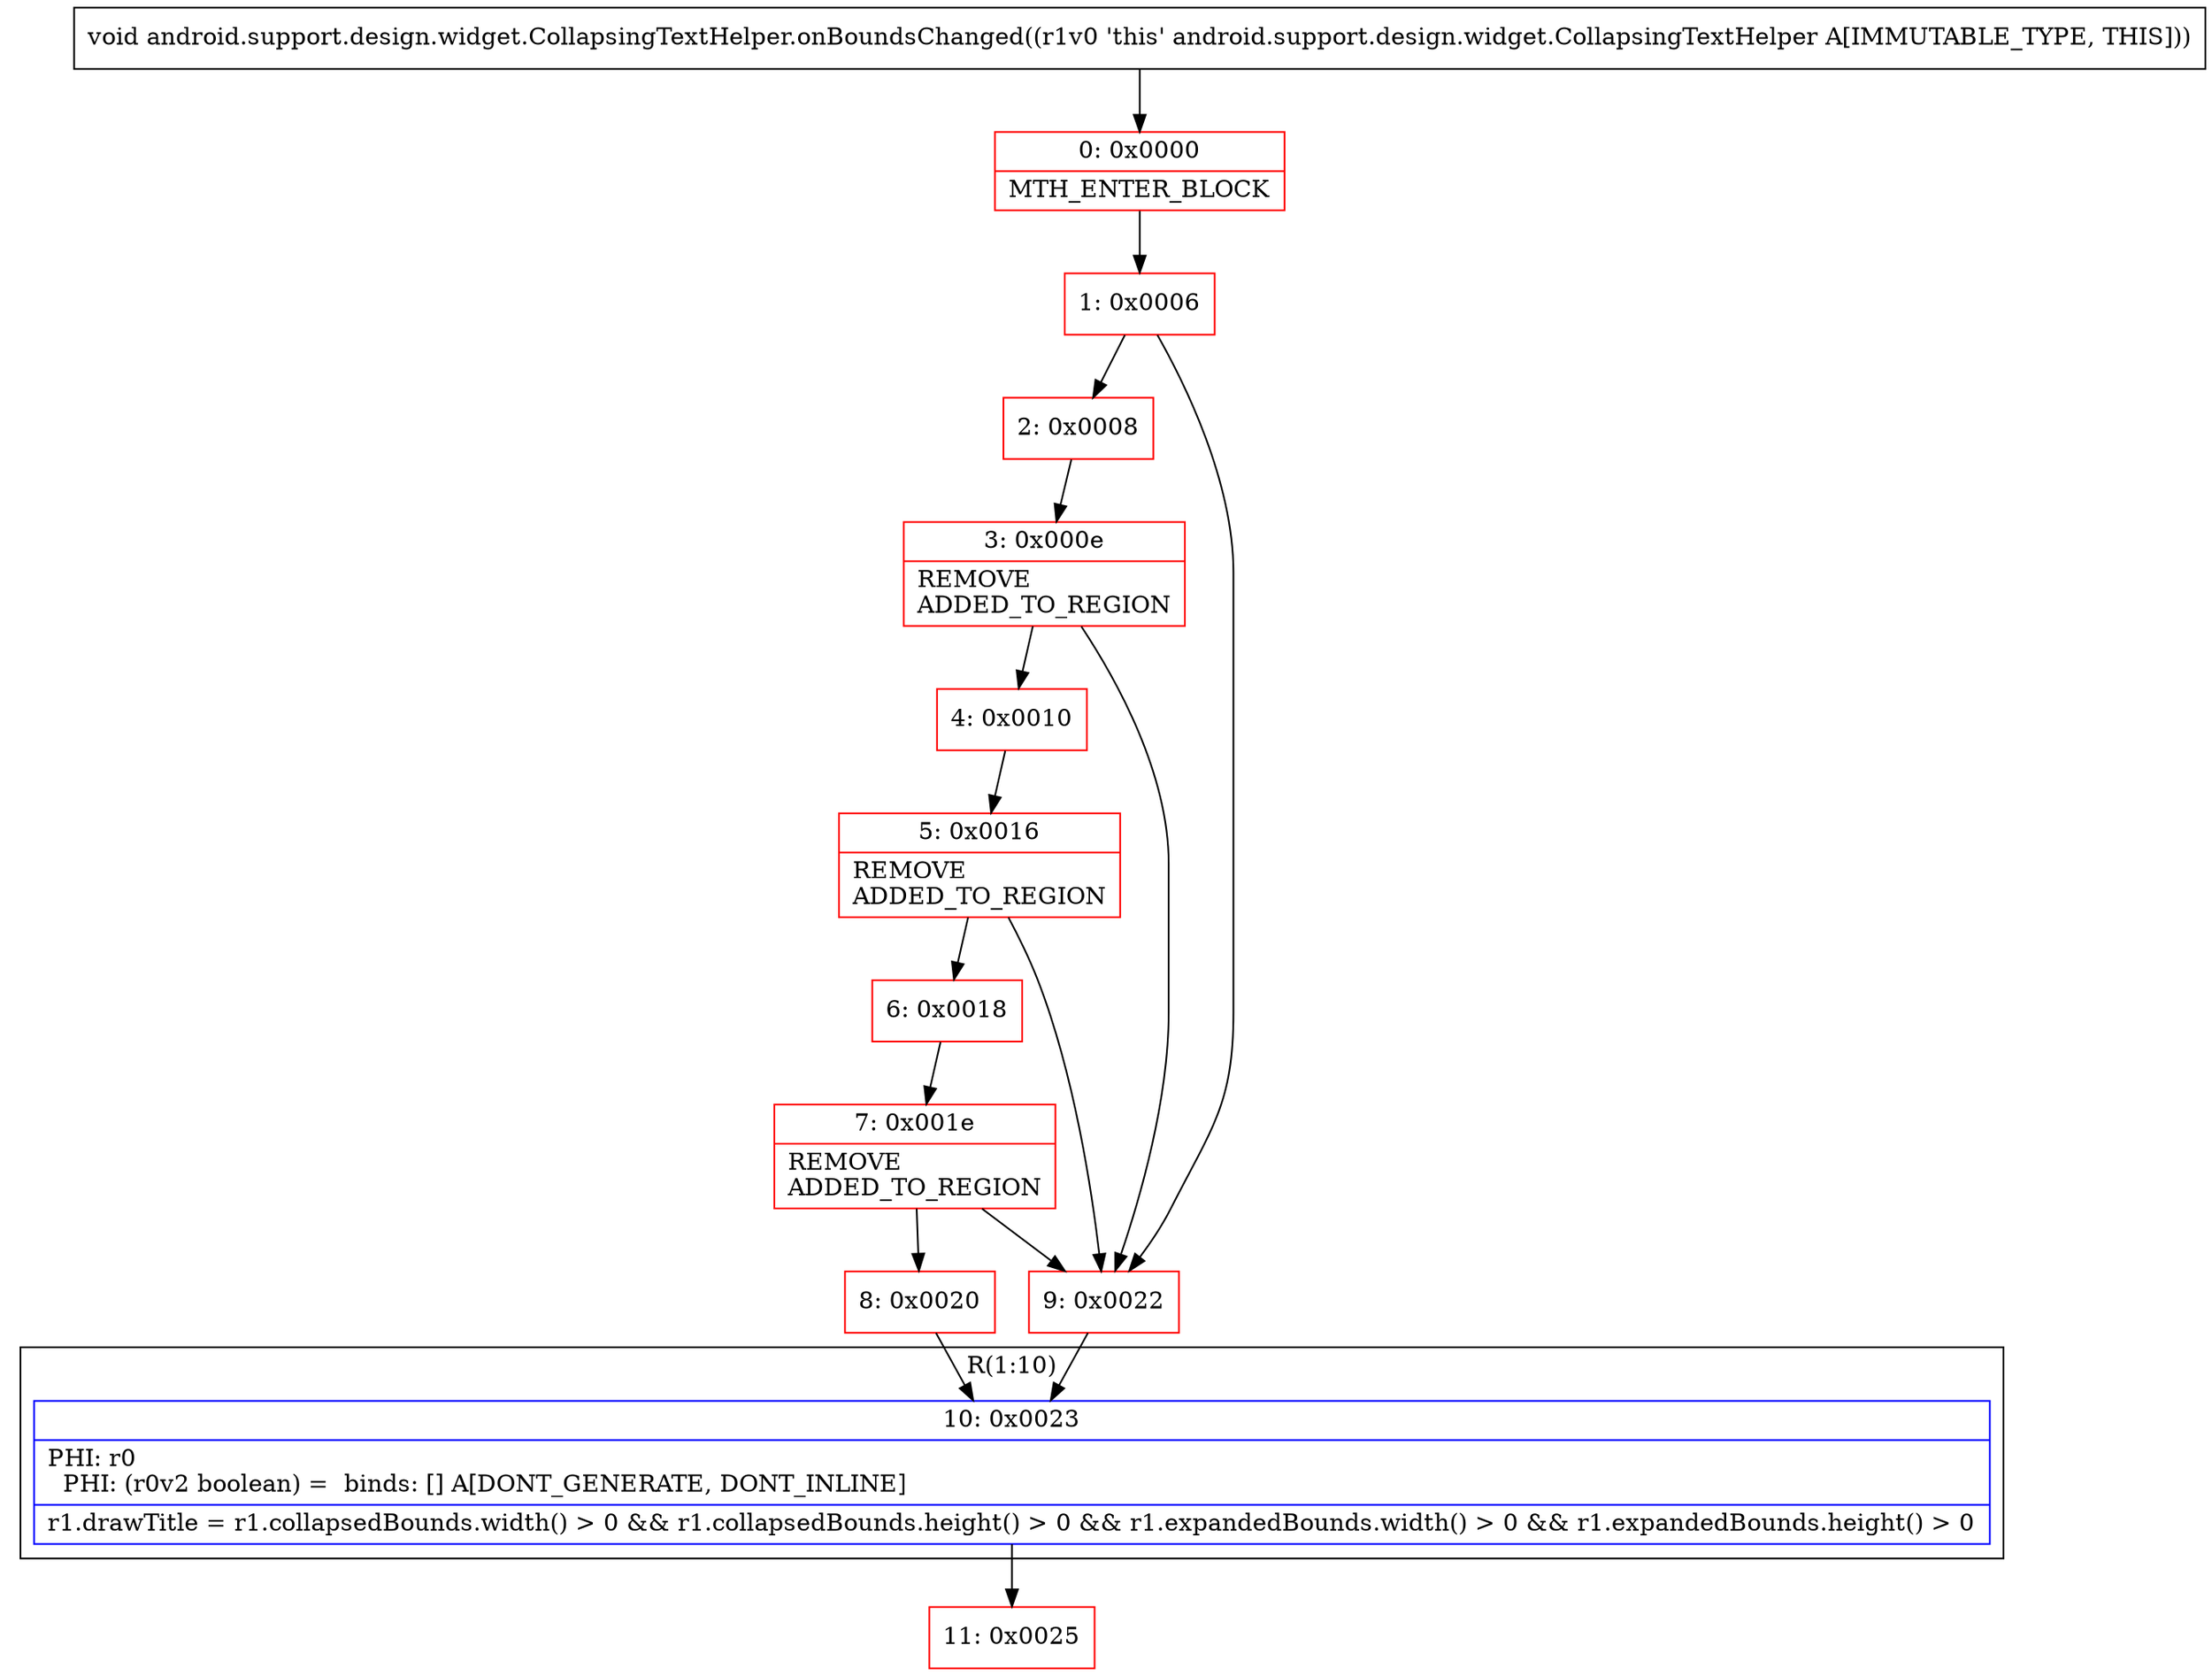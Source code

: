 digraph "CFG forandroid.support.design.widget.CollapsingTextHelper.onBoundsChanged()V" {
subgraph cluster_Region_847897829 {
label = "R(1:10)";
node [shape=record,color=blue];
Node_10 [shape=record,label="{10\:\ 0x0023|PHI: r0 \l  PHI: (r0v2 boolean) =  binds: [] A[DONT_GENERATE, DONT_INLINE]\l|r1.drawTitle = r1.collapsedBounds.width() \> 0 && r1.collapsedBounds.height() \> 0 && r1.expandedBounds.width() \> 0 && r1.expandedBounds.height() \> 0\l}"];
}
Node_0 [shape=record,color=red,label="{0\:\ 0x0000|MTH_ENTER_BLOCK\l}"];
Node_1 [shape=record,color=red,label="{1\:\ 0x0006}"];
Node_2 [shape=record,color=red,label="{2\:\ 0x0008}"];
Node_3 [shape=record,color=red,label="{3\:\ 0x000e|REMOVE\lADDED_TO_REGION\l}"];
Node_4 [shape=record,color=red,label="{4\:\ 0x0010}"];
Node_5 [shape=record,color=red,label="{5\:\ 0x0016|REMOVE\lADDED_TO_REGION\l}"];
Node_6 [shape=record,color=red,label="{6\:\ 0x0018}"];
Node_7 [shape=record,color=red,label="{7\:\ 0x001e|REMOVE\lADDED_TO_REGION\l}"];
Node_8 [shape=record,color=red,label="{8\:\ 0x0020}"];
Node_9 [shape=record,color=red,label="{9\:\ 0x0022}"];
Node_11 [shape=record,color=red,label="{11\:\ 0x0025}"];
MethodNode[shape=record,label="{void android.support.design.widget.CollapsingTextHelper.onBoundsChanged((r1v0 'this' android.support.design.widget.CollapsingTextHelper A[IMMUTABLE_TYPE, THIS])) }"];
MethodNode -> Node_0;
Node_10 -> Node_11;
Node_0 -> Node_1;
Node_1 -> Node_2;
Node_1 -> Node_9;
Node_2 -> Node_3;
Node_3 -> Node_4;
Node_3 -> Node_9;
Node_4 -> Node_5;
Node_5 -> Node_6;
Node_5 -> Node_9;
Node_6 -> Node_7;
Node_7 -> Node_8;
Node_7 -> Node_9;
Node_8 -> Node_10;
Node_9 -> Node_10;
}

